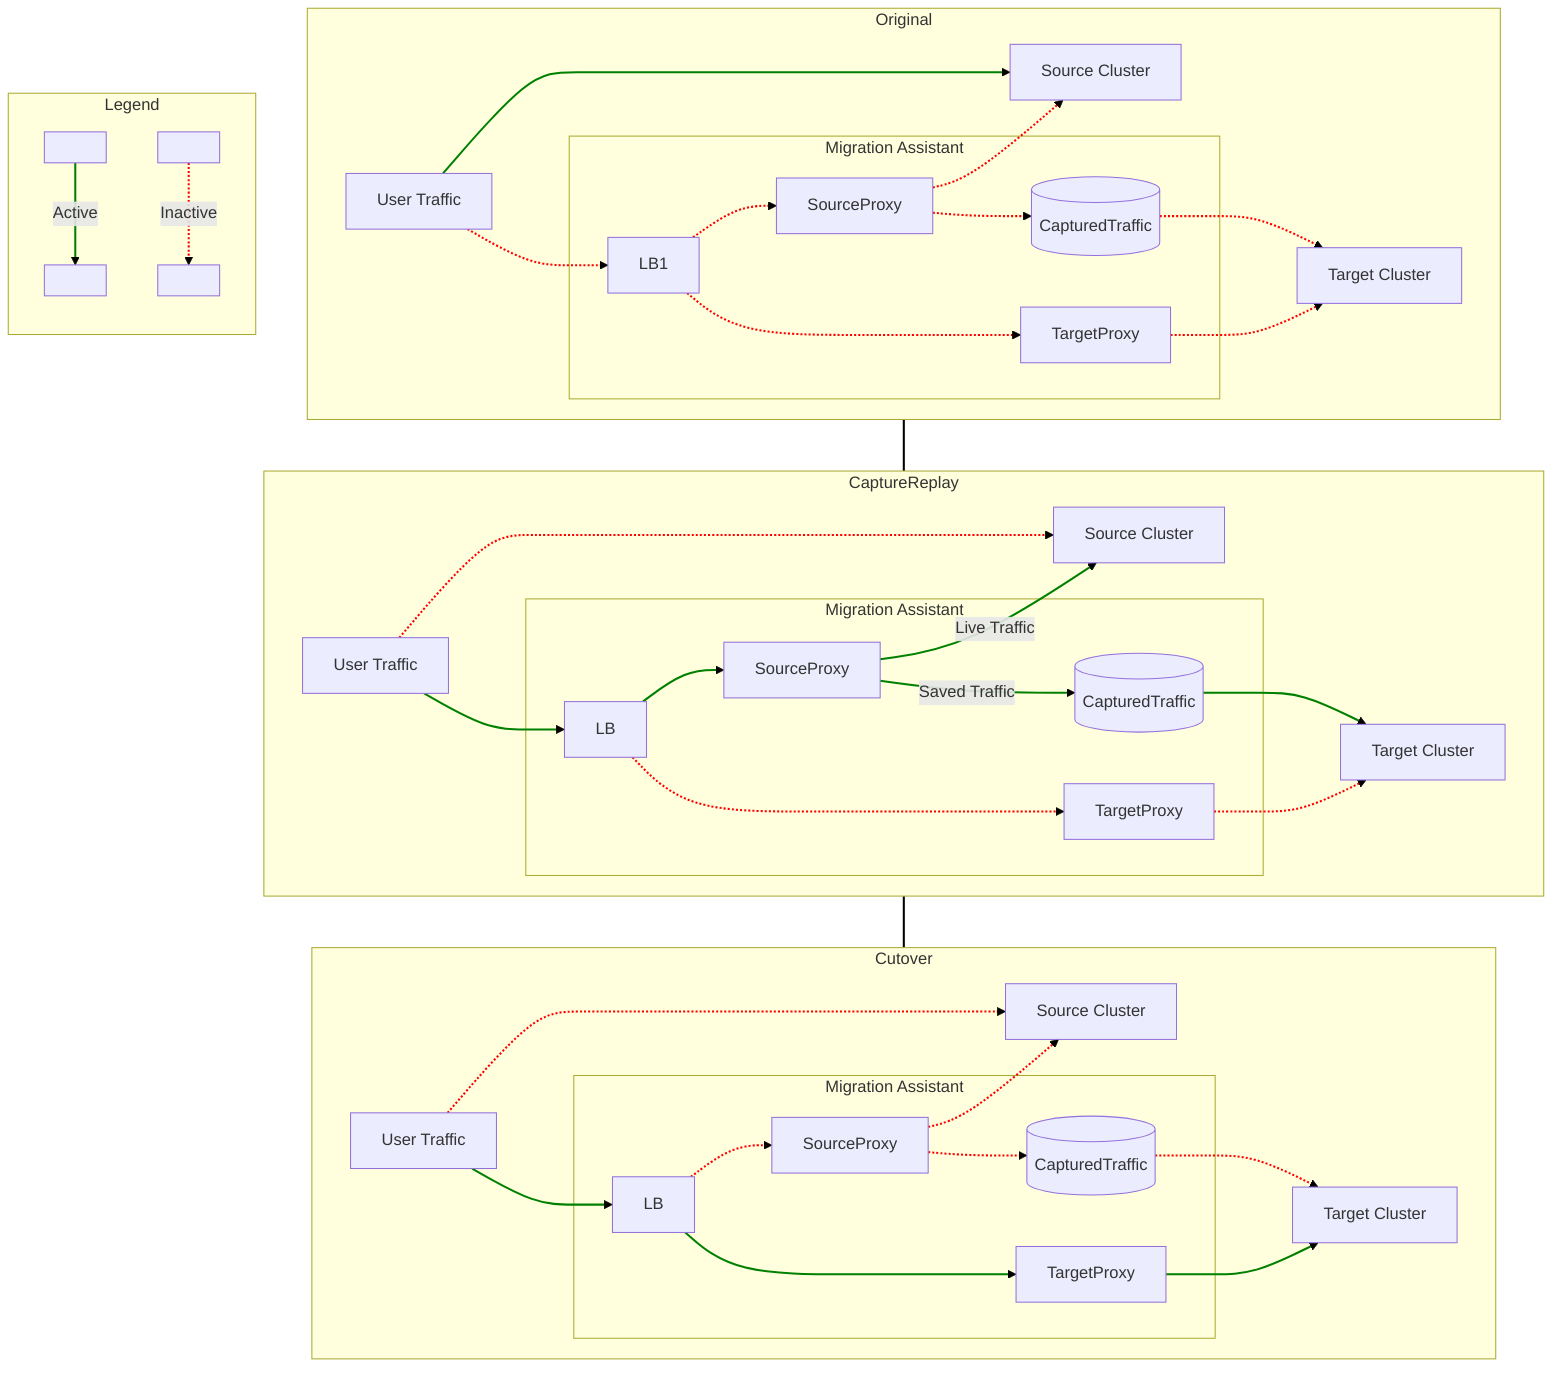 flowchart TD
    subgraph Original
        direction LR
        A1[User Traffic] --> B1[Source Cluster]
        A1 -.-> LB1
        LB1 -.-> SP1 -.-> B1
        CT1 -.-> F1

        F1[Target Cluster]

        subgraph MA1[Migration Assistant]
            direction LR
            LB1
            CT1[(CapturedTraffic)]
            SP1[SourceProxy]
            TP1[TargetProxy]
            LB1 -.-> TP1
        end
        SP1 -.-> CT1
        TP1 -.-> F1
    end

    subgraph CaptureReplay
        direction LR
        A2[User Traffic] -.-> B2
        A2[User Traffic] --> LB2
        LB2 --> SP2 -- Live Traffic --> B2[Source Cluster]
        CT2 --> F2[Target Cluster]
        
        subgraph MA2[Migration Assistant]
            direction LR
            LB2[LB]
            CT2[(CapturedTraffic)]
            SP2[SourceProxy]
            TP2[TargetProxy]
            LB2 -.-> TP2
        end
        SP2 -->|Saved Traffic| CT2
        TP2 -.-> F2
    end

    subgraph Cutover
        direction LR
        A3[User Traffic] -.-> B3
        A3[User Traffic] --> LB3
        LB3 -.-> SP3 -.-> B3[Source Cluster]
        CT3 -.-> F3[Target Cluster]
        
        subgraph MA3[Migration Assistant]
            direction LR
            LB3[LB]
            CT3[(CapturedTraffic)]
            SP3[SourceProxy]
            TP3[TargetProxy]
            LB3 --> TP3
        end
        SP3 -.-> CT3
        TP3 --> F3
    end

    Original ~~~ CaptureReplay ~~~ Cutover

    subgraph Legend
        direction TB
        START[" "]:::hidden -->|Active| END1[" "]:::hidden
        START2[" "]:::hidden -.->|Inactive| END2[" "]:::hidden
    end

    linkStyle default stroke-width:2px,fill:none,stroke:black;
    linkStyle 0 stroke:green;
    linkStyle 1 stroke:red;
    linkStyle 2 stroke:red;
    linkStyle 3 stroke:red;
    linkStyle 4 stroke:red;
    linkStyle 5 stroke:red;
    linkStyle 6 stroke:red;
    linkStyle 7 stroke:red;

    linkStyle 8 stroke:red;
    linkStyle 9 stroke:green;
    linkStyle 10 stroke:green;
    linkStyle 11 stroke:green;
    linkStyle 12 stroke:green;
    linkStyle 13 stroke:red;
    linkStyle 14 stroke:green;
    linkStyle 15 stroke:red;

    linkStyle 16 stroke:red;
    linkStyle 17 stroke:green;
    linkStyle 18 stroke:red;
    linkStyle 19 stroke:red;
    linkStyle 20 stroke:red;
    linkStyle 21 stroke:green;
    linkStyle 22 stroke:red;
    linkStyle 23 stroke:green;

    linkStyle 24 stroke:hidden;
    linkStyle 25 stroke:hidden;
    
    linkStyle 26 stroke:green;
    linkStyle 27 stroke:red;